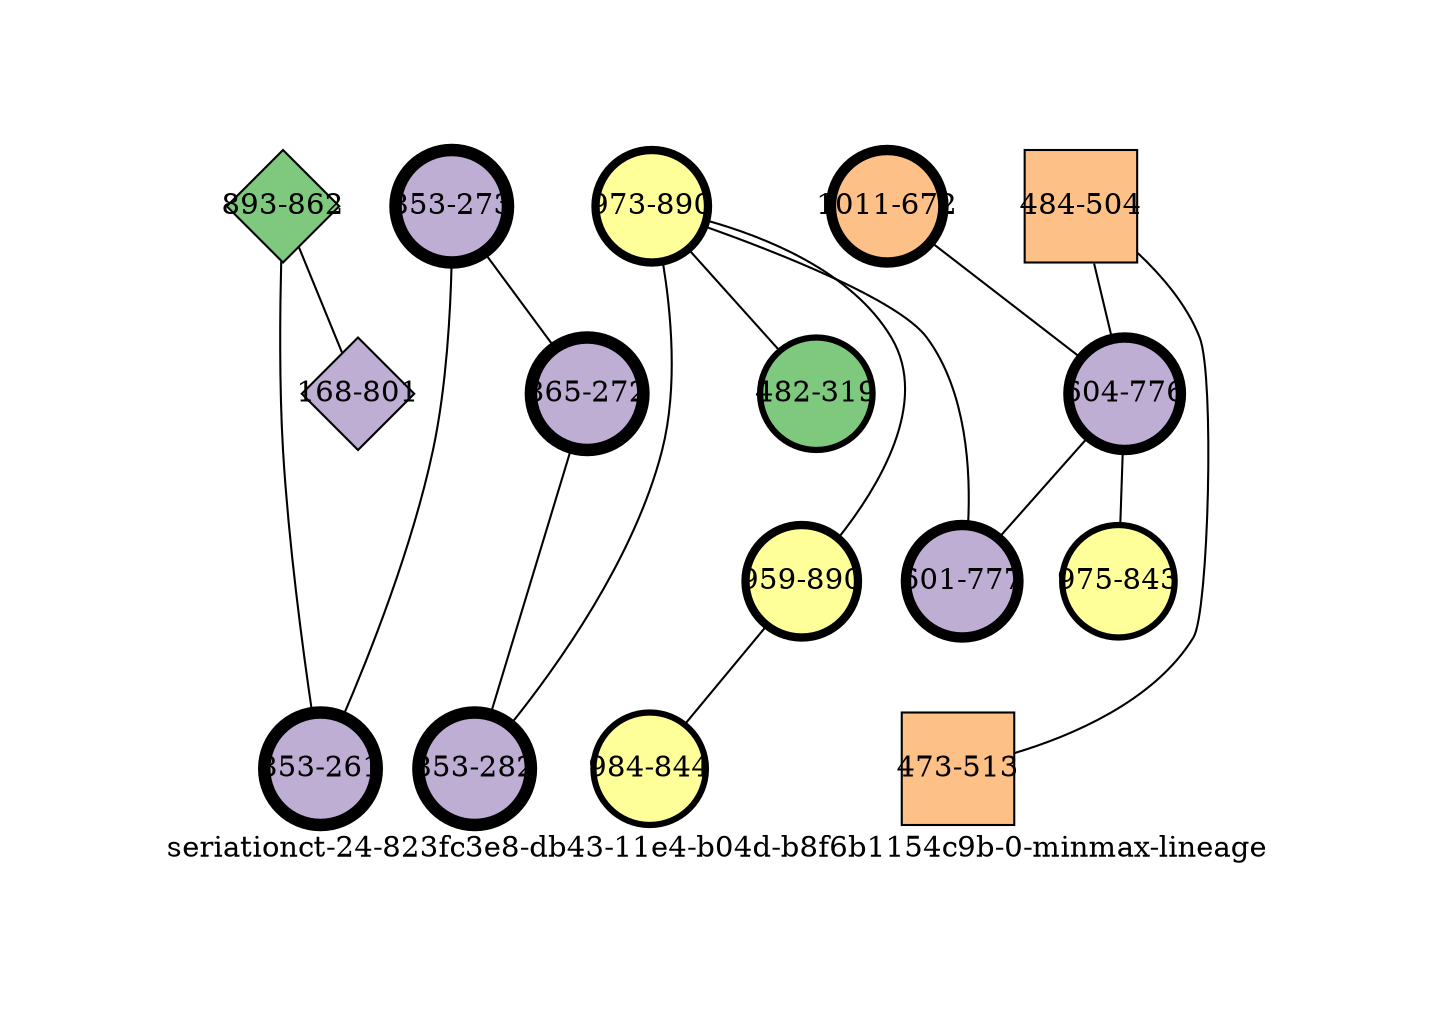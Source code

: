 strict graph "seriationct-24-823fc3e8-db43-11e4-b04d-b8f6b1154c9b-0-minmax-lineage" {
labelloc=b;
ratio=auto;
pad="1.0";
label="seriationct-24-823fc3e8-db43-11e4-b04d-b8f6b1154c9b-0-minmax-lineage";
node [width="0.75", style=filled, fixedsize=true, height="0.75", shape=circle, label=""];
0 [xCoordinate="862.0", appears_in_slice=1, yCoordinate="893.0", colorscheme=accent6, lineage_id=2, short_label="893-862", label="893-862", shape=diamond, cluster_id=0, fillcolor=1, size="500.0", id=11, penwidth="1.0"];
1 [xCoordinate="273.0", appears_in_slice=6, yCoordinate="853.0", colorscheme=accent6, lineage_id=0, short_label="853-273", label="853-273", shape=circle, cluster_id=1, fillcolor=2, size="500.0", id=0, penwidth="6.0"];
2 [xCoordinate="261.0", appears_in_slice=6, yCoordinate="853.0", colorscheme=accent6, lineage_id=0, short_label="853-261", label="853-261", shape=circle, cluster_id=1, fillcolor=2, size="500.0", id=1, penwidth="6.0"];
3 [xCoordinate="672.0", appears_in_slice=5, yCoordinate="1011.0", colorscheme=accent6, lineage_id=0, short_label="1011-672", label="1011-672", shape=circle, cluster_id=2, fillcolor=3, size="500.0", id=15, penwidth="5.0"];
4 [xCoordinate="890.0", appears_in_slice=4, yCoordinate="973.0", colorscheme=accent6, lineage_id=0, short_label="973-890", label="973-890", shape=circle, cluster_id=3, fillcolor=4, size="500.0", id=3, penwidth="4.0"];
5 [xCoordinate="504.0", appears_in_slice=1, yCoordinate="484.0", colorscheme=accent6, lineage_id=1, short_label="484-504", label="484-504", shape=square, cluster_id=2, fillcolor=3, size="500.0", id=4, penwidth="1.0"];
6 [xCoordinate="272.0", appears_in_slice=6, yCoordinate="865.0", colorscheme=accent6, lineage_id=0, short_label="865-272", label="865-272", shape=circle, cluster_id=1, fillcolor=2, size="500.0", id=5, penwidth="6.0"];
7 [xCoordinate="513.0", appears_in_slice=1, yCoordinate="473.0", colorscheme=accent6, lineage_id=1, short_label="473-513", label="473-513", shape=square, cluster_id=2, fillcolor=3, size="500.0", id=6, penwidth="1.0"];
8 [xCoordinate="282.0", appears_in_slice=6, yCoordinate="853.0", colorscheme=accent6, lineage_id=0, short_label="853-282", label="853-282", shape=circle, cluster_id=1, fillcolor=2, size="500.0", id=7, penwidth="6.0"];
9 [xCoordinate="801.0", appears_in_slice=1, yCoordinate="168.0", colorscheme=accent6, lineage_id=2, short_label="168-801", label="168-801", shape=diamond, cluster_id=1, fillcolor=2, size="500.0", id=8, penwidth="1.0"];
10 [xCoordinate="319.0", appears_in_slice=3, yCoordinate="482.0", colorscheme=accent6, lineage_id=0, short_label="482-319", label="482-319", shape=circle, cluster_id=0, fillcolor=1, size="500.0", id=9, penwidth="3.0"];
11 [xCoordinate="776.0", appears_in_slice=5, yCoordinate="604.0", colorscheme=accent6, lineage_id=0, short_label="604-776", label="604-776", shape=circle, cluster_id=1, fillcolor=2, size="500.0", id=10, penwidth="5.0"];
12 [xCoordinate="890.0", appears_in_slice=4, yCoordinate="959.0", colorscheme=accent6, lineage_id=0, short_label="959-890", label="959-890", shape=circle, cluster_id=3, fillcolor=4, size="500.0", id=2, penwidth="4.0"];
13 [xCoordinate="844.0", appears_in_slice=3, yCoordinate="984.0", colorscheme=accent6, lineage_id=0, short_label="984-844", label="984-844", shape=circle, cluster_id=3, fillcolor=4, size="500.0", id=12, penwidth="3.0"];
14 [xCoordinate="843.0", appears_in_slice=3, yCoordinate="975.0", colorscheme=accent6, lineage_id=0, short_label="975-843", label="975-843", shape=circle, cluster_id=3, fillcolor=4, size="500.0", id=13, penwidth="3.0"];
15 [xCoordinate="777.0", appears_in_slice=5, yCoordinate="601.0", colorscheme=accent6, lineage_id=0, short_label="601-777", label="601-777", shape=circle, cluster_id=1, fillcolor=2, size="500.0", id=14, penwidth="5.0"];
0 -- 9  [inverseweight="3.67190736241", weight="0.272338025255"];
0 -- 2  [inverseweight="1.17773294685", weight="0.849088923494"];
1 -- 2  [inverseweight="1.59983823254", weight="0.625063196805"];
1 -- 6  [inverseweight="85.7492925713", weight="0.0116619037897"];
3 -- 11  [inverseweight="12.0560705543", weight="0.0829457654133"];
4 -- 8  [inverseweight="2.45145168923", weight="0.407921561087"];
4 -- 10  [inverseweight="4.33196849693", weight="0.230841937264"];
4 -- 12  [inverseweight="3.57179305871", weight="0.279971427114"];
4 -- 15  [inverseweight="5.58249927721", weight="0.179131236807"];
5 -- 11  [inverseweight="15.0618808282", weight="0.0663927706908"];
5 -- 7  [inverseweight="73.7209780774", weight="0.0135646599663"];
6 -- 8  [inverseweight="20.8695967782", weight="0.0479165942028"];
11 -- 14  [inverseweight="5.31253942915", weight="0.188233897054"];
11 -- 15  [inverseweight="51.5710623129", weight="0.0193907194297"];
12 -- 13  [inverseweight="3.78375503952", weight="0.264287722"];
}
